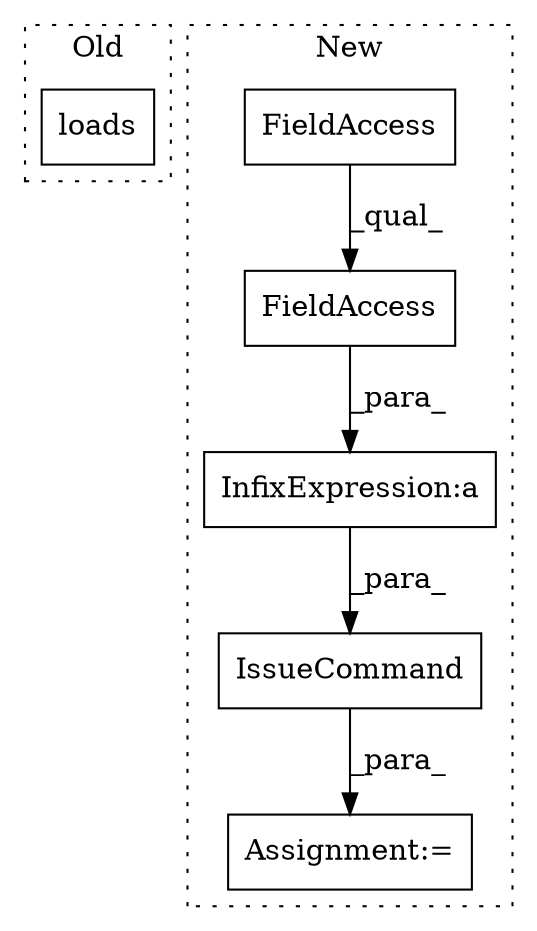 digraph G {
subgraph cluster0 {
1 [label="loads" a="32" s="6941,6953" l="6,1" shape="box"];
label = "Old";
style="dotted";
}
subgraph cluster1 {
2 [label="IssueCommand" a="32" s="6825,6926" l="13,1" shape="box"];
3 [label="InfixExpression:a" a="27" s="6899" l="3" shape="box"];
4 [label="Assignment:=" a="7" s="6815" l="2" shape="box"];
5 [label="FieldAccess" a="22" s="6902" l="24" shape="box"];
6 [label="FieldAccess" a="22" s="6902" l="19" shape="box"];
label = "New";
style="dotted";
}
2 -> 4 [label="_para_"];
3 -> 2 [label="_para_"];
5 -> 3 [label="_para_"];
6 -> 5 [label="_qual_"];
}